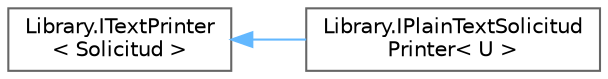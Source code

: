 digraph "Graphical Class Hierarchy"
{
 // INTERACTIVE_SVG=YES
 // LATEX_PDF_SIZE
  bgcolor="transparent";
  edge [fontname=Helvetica,fontsize=10,labelfontname=Helvetica,labelfontsize=10];
  node [fontname=Helvetica,fontsize=10,shape=box,height=0.2,width=0.4];
  rankdir="LR";
  Node0 [label="Library.ITextPrinter\l\< Solicitud \>",height=0.2,width=0.4,color="grey40", fillcolor="white", style="filled",URL="$interfaceLibrary_1_1ITextPrinter.html",tooltip=" "];
  Node0 -> Node1 [dir="back",color="steelblue1",style="solid"];
  Node1 [label="Library.IPlainTextSolicitud\lPrinter\< U \>",height=0.2,width=0.4,color="grey40", fillcolor="white", style="filled",URL="$interfaceLibrary_1_1IPlainTextSolicitudPrinter.html",tooltip=" "];
}
